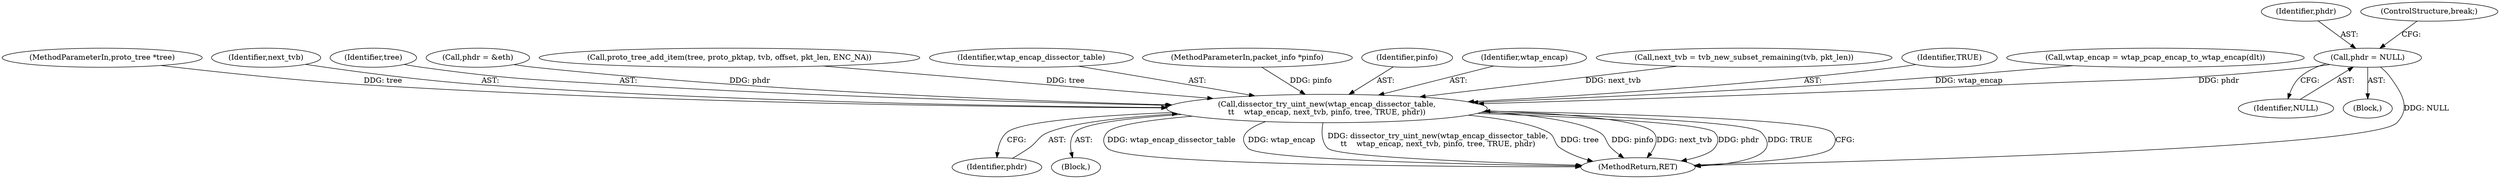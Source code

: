 digraph "0_wireshark_2c13e97d656c1c0ac4d76eb9d307664aae0e0cf7@pointer" {
"1000371" [label="(Call,phdr = NULL)"];
"1000375" [label="(Call,dissector_try_uint_new(wtap_encap_dissector_table,\n\t\t    wtap_encap, next_tvb, pinfo, tree, TRUE, phdr))"];
"1000106" [label="(MethodParameterIn,proto_tree *tree)"];
"1000378" [label="(Identifier,next_tvb)"];
"1000382" [label="(Identifier,phdr)"];
"1000380" [label="(Identifier,tree)"];
"1000365" [label="(Call,phdr = &eth)"];
"1000375" [label="(Call,dissector_try_uint_new(wtap_encap_dissector_table,\n\t\t    wtap_encap, next_tvb, pinfo, tree, TRUE, phdr))"];
"1000372" [label="(Identifier,phdr)"];
"1000152" [label="(Call,proto_tree_add_item(tree, proto_pktap, tvb, offset, pkt_len, ENC_NA))"];
"1000376" [label="(Identifier,wtap_encap_dissector_table)"];
"1000374" [label="(ControlStructure,break;)"];
"1000105" [label="(MethodParameterIn,packet_info *pinfo)"];
"1000373" [label="(Identifier,NULL)"];
"1000357" [label="(Block,)"];
"1000379" [label="(Identifier,pinfo)"];
"1000377" [label="(Identifier,wtap_encap)"];
"1000346" [label="(Call,next_tvb = tvb_new_subset_remaining(tvb, pkt_len))"];
"1000345" [label="(Block,)"];
"1000381" [label="(Identifier,TRUE)"];
"1000371" [label="(Call,phdr = NULL)"];
"1000351" [label="(Call,wtap_encap = wtap_pcap_encap_to_wtap_encap(dlt))"];
"1000383" [label="(MethodReturn,RET)"];
"1000371" -> "1000357"  [label="AST: "];
"1000371" -> "1000373"  [label="CFG: "];
"1000372" -> "1000371"  [label="AST: "];
"1000373" -> "1000371"  [label="AST: "];
"1000374" -> "1000371"  [label="CFG: "];
"1000371" -> "1000383"  [label="DDG: NULL"];
"1000371" -> "1000375"  [label="DDG: phdr"];
"1000375" -> "1000345"  [label="AST: "];
"1000375" -> "1000382"  [label="CFG: "];
"1000376" -> "1000375"  [label="AST: "];
"1000377" -> "1000375"  [label="AST: "];
"1000378" -> "1000375"  [label="AST: "];
"1000379" -> "1000375"  [label="AST: "];
"1000380" -> "1000375"  [label="AST: "];
"1000381" -> "1000375"  [label="AST: "];
"1000382" -> "1000375"  [label="AST: "];
"1000383" -> "1000375"  [label="CFG: "];
"1000375" -> "1000383"  [label="DDG: wtap_encap_dissector_table"];
"1000375" -> "1000383"  [label="DDG: wtap_encap"];
"1000375" -> "1000383"  [label="DDG: dissector_try_uint_new(wtap_encap_dissector_table,\n\t\t    wtap_encap, next_tvb, pinfo, tree, TRUE, phdr)"];
"1000375" -> "1000383"  [label="DDG: tree"];
"1000375" -> "1000383"  [label="DDG: pinfo"];
"1000375" -> "1000383"  [label="DDG: next_tvb"];
"1000375" -> "1000383"  [label="DDG: phdr"];
"1000375" -> "1000383"  [label="DDG: TRUE"];
"1000351" -> "1000375"  [label="DDG: wtap_encap"];
"1000346" -> "1000375"  [label="DDG: next_tvb"];
"1000105" -> "1000375"  [label="DDG: pinfo"];
"1000152" -> "1000375"  [label="DDG: tree"];
"1000106" -> "1000375"  [label="DDG: tree"];
"1000365" -> "1000375"  [label="DDG: phdr"];
}
